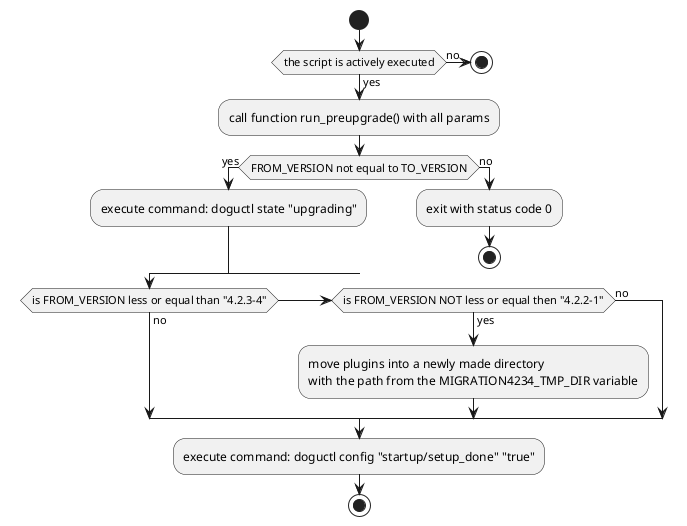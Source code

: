 @startuml
start

if (the script is actively executed) then (yes)
:call function run_preupgrade() with all params;
else (no)
 stop
endif

if (FROM_VERSION not equal to TO_VERSION) then (yes)
:execute command: doguctl state "upgrading";
else (no)
:exit with status code 0;
stop
endif

if (is FROM_VERSION less or equal than "4.2.3-4") then (no)
    elseif (is FROM_VERSION NOT less or equal then "4.2.2-1") then (yes)
    :move plugins into a newly made directory
    with the path from the MIGRATION4234_TMP_DIR variable;
   else (no)
endif

:execute command: doguctl config "startup/setup_done" "true";
stop

@enduml
